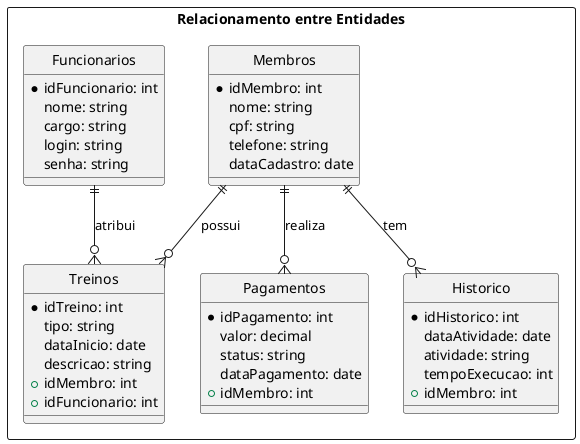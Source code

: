 @startuml Academia2025
hide circle

rectangle "Relacionamento entre Entidades" {
entity Membros {
  * idMembro: int
    nome: string
    cpf: string
    telefone: string
    dataCadastro: date
}

entity Treinos {
  * idTreino: int
    tipo: string
    dataInicio: date
    descricao: string
    + idMembro: int
    + idFuncionario: int
}

entity Pagamentos {
  * idPagamento: int
    valor: decimal
    status: string
    dataPagamento: date
    + idMembro: int
}

entity Historico {
  * idHistorico: int
    dataAtividade: date
    atividade: string
    tempoExecucao: int
    + idMembro: int
}

entity Funcionarios {
  * idFuncionario: int
    nome: string
    cargo: string
    login: string
    senha: string
}

'Relacionamentos
Membros ||--o{ Pagamentos : "realiza"
Membros ||--o{ Treinos : "possui"
Membros ||--o{ Historico : "tem"
Funcionarios ||--o{ Treinos : "atribui"
}
@enduml
